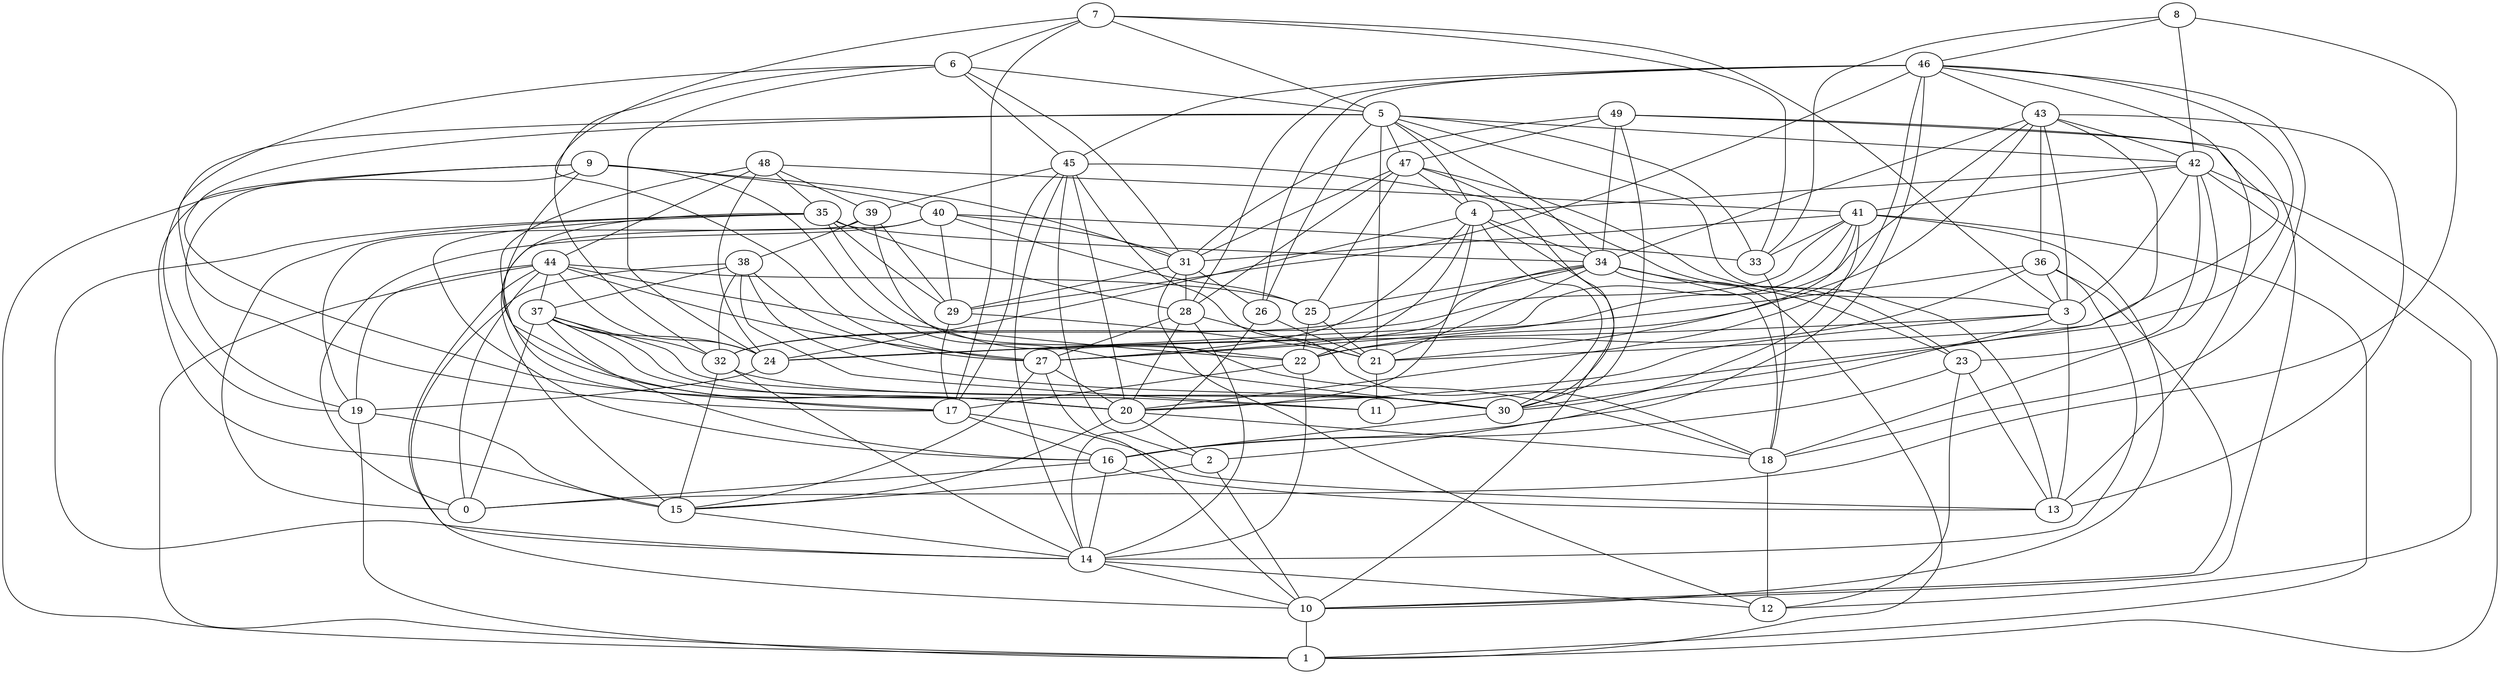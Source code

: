 digraph GG_graph {

subgraph G_graph {
edge [color = black]
"16" -> "0" [dir = none]
"16" -> "13" [dir = none]
"16" -> "14" [dir = none]
"47" -> "28" [dir = none]
"47" -> "13" [dir = none]
"47" -> "4" [dir = none]
"47" -> "30" [dir = none]
"47" -> "25" [dir = none]
"4" -> "10" [dir = none]
"4" -> "30" [dir = none]
"4" -> "24" [dir = none]
"4" -> "20" [dir = none]
"4" -> "34" [dir = none]
"5" -> "33" [dir = none]
"5" -> "19" [dir = none]
"5" -> "3" [dir = none]
"5" -> "47" [dir = none]
"5" -> "4" [dir = none]
"5" -> "17" [dir = none]
"8" -> "42" [dir = none]
"8" -> "0" [dir = none]
"8" -> "46" [dir = none]
"8" -> "33" [dir = none]
"33" -> "18" [dir = none]
"20" -> "15" [dir = none]
"20" -> "18" [dir = none]
"20" -> "2" [dir = none]
"38" -> "32" [dir = none]
"38" -> "10" [dir = none]
"38" -> "30" [dir = none]
"38" -> "37" [dir = none]
"37" -> "16" [dir = none]
"37" -> "24" [dir = none]
"37" -> "11" [dir = none]
"37" -> "30" [dir = none]
"37" -> "20" [dir = none]
"37" -> "0" [dir = none]
"37" -> "32" [dir = none]
"24" -> "19" [dir = none]
"21" -> "11" [dir = none]
"23" -> "16" [dir = none]
"23" -> "12" [dir = none]
"23" -> "13" [dir = none]
"26" -> "21" [dir = none]
"32" -> "30" [dir = none]
"32" -> "15" [dir = none]
"32" -> "14" [dir = none]
"46" -> "43" [dir = none]
"46" -> "20" [dir = none]
"46" -> "45" [dir = none]
"46" -> "26" [dir = none]
"46" -> "28" [dir = none]
"46" -> "18" [dir = none]
"46" -> "21" [dir = none]
"46" -> "11" [dir = none]
"10" -> "1" [dir = none]
"7" -> "6" [dir = none]
"7" -> "33" [dir = none]
"7" -> "3" [dir = none]
"7" -> "17" [dir = none]
"7" -> "27" [dir = none]
"41" -> "1" [dir = none]
"41" -> "31" [dir = none]
"41" -> "10" [dir = none]
"41" -> "32" [dir = none]
"41" -> "24" [dir = none]
"28" -> "27" [dir = none]
"28" -> "20" [dir = none]
"28" -> "21" [dir = none]
"45" -> "39" [dir = none]
"45" -> "20" [dir = none]
"45" -> "2" [dir = none]
"6" -> "24" [dir = none]
"6" -> "17" [dir = none]
"6" -> "31" [dir = none]
"6" -> "32" [dir = none]
"6" -> "5" [dir = none]
"6" -> "45" [dir = none]
"30" -> "16" [dir = none]
"3" -> "24" [dir = none]
"3" -> "13" [dir = none]
"3" -> "16" [dir = none]
"3" -> "20" [dir = none]
"36" -> "3" [dir = none]
"36" -> "24" [dir = none]
"36" -> "14" [dir = none]
"22" -> "14" [dir = none]
"9" -> "19" [dir = none]
"9" -> "31" [dir = none]
"9" -> "15" [dir = none]
"9" -> "30" [dir = none]
"9" -> "20" [dir = none]
"18" -> "12" [dir = none]
"48" -> "41" [dir = none]
"48" -> "24" [dir = none]
"48" -> "20" [dir = none]
"48" -> "35" [dir = none]
"39" -> "18" [dir = none]
"39" -> "29" [dir = none]
"39" -> "19" [dir = none]
"29" -> "21" [dir = none]
"17" -> "13" [dir = none]
"17" -> "16" [dir = none]
"40" -> "25" [dir = none]
"40" -> "31" [dir = none]
"40" -> "0" [dir = none]
"40" -> "15" [dir = none]
"40" -> "29" [dir = none]
"40" -> "33" [dir = none]
"15" -> "14" [dir = none]
"42" -> "18" [dir = none]
"42" -> "3" [dir = none]
"42" -> "1" [dir = none]
"42" -> "23" [dir = none]
"49" -> "13" [dir = none]
"49" -> "34" [dir = none]
"49" -> "30" [dir = none]
"49" -> "10" [dir = none]
"25" -> "21" [dir = none]
"2" -> "10" [dir = none]
"2" -> "15" [dir = none]
"43" -> "22" [dir = none]
"43" -> "27" [dir = none]
"43" -> "42" [dir = none]
"43" -> "34" [dir = none]
"43" -> "13" [dir = none]
"31" -> "26" [dir = none]
"31" -> "28" [dir = none]
"31" -> "29" [dir = none]
"35" -> "29" [dir = none]
"35" -> "28" [dir = none]
"35" -> "17" [dir = none]
"35" -> "34" [dir = none]
"35" -> "22" [dir = none]
"44" -> "19" [dir = none]
"44" -> "27" [dir = none]
"44" -> "24" [dir = none]
"44" -> "37" [dir = none]
"44" -> "14" [dir = none]
"44" -> "0" [dir = none]
"34" -> "23" [dir = none]
"34" -> "21" [dir = none]
"34" -> "32" [dir = none]
"34" -> "1" [dir = none]
"34" -> "27" [dir = none]
"14" -> "10" [dir = none]
"14" -> "12" [dir = none]
"19" -> "15" [dir = none]
"45" -> "17" [dir = none]
"36" -> "10" [dir = none]
"19" -> "1" [dir = none]
"5" -> "42" [dir = none]
"46" -> "2" [dir = none]
"26" -> "14" [dir = none]
"38" -> "27" [dir = none]
"9" -> "40" [dir = none]
"45" -> "14" [dir = none]
"49" -> "47" [dir = none]
"28" -> "14" [dir = none]
"5" -> "34" [dir = none]
"45" -> "18" [dir = none]
"45" -> "23" [dir = none]
"49" -> "31" [dir = none]
"42" -> "12" [dir = none]
"25" -> "22" [dir = none]
"27" -> "15" [dir = none]
"43" -> "30" [dir = none]
"41" -> "21" [dir = none]
"41" -> "33" [dir = none]
"44" -> "25" [dir = none]
"27" -> "10" [dir = none]
"48" -> "44" [dir = none]
"31" -> "12" [dir = none]
"44" -> "22" [dir = none]
"42" -> "41" [dir = none]
"48" -> "39" [dir = none]
"38" -> "11" [dir = none]
"47" -> "31" [dir = none]
"34" -> "25" [dir = none]
"4" -> "22" [dir = none]
"5" -> "21" [dir = none]
"39" -> "38" [dir = none]
"43" -> "3" [dir = none]
"35" -> "14" [dir = none]
"43" -> "36" [dir = none]
"44" -> "1" [dir = none]
"36" -> "22" [dir = none]
"7" -> "5" [dir = none]
"29" -> "17" [dir = none]
"5" -> "26" [dir = none]
"41" -> "30" [dir = none]
"35" -> "16" [dir = none]
"34" -> "18" [dir = none]
"22" -> "17" [dir = none]
"9" -> "1" [dir = none]
"42" -> "4" [dir = none]
"35" -> "0" [dir = none]
"46" -> "29" [dir = none]
"4" -> "27" [dir = none]
"27" -> "20" [dir = none]
}

}
